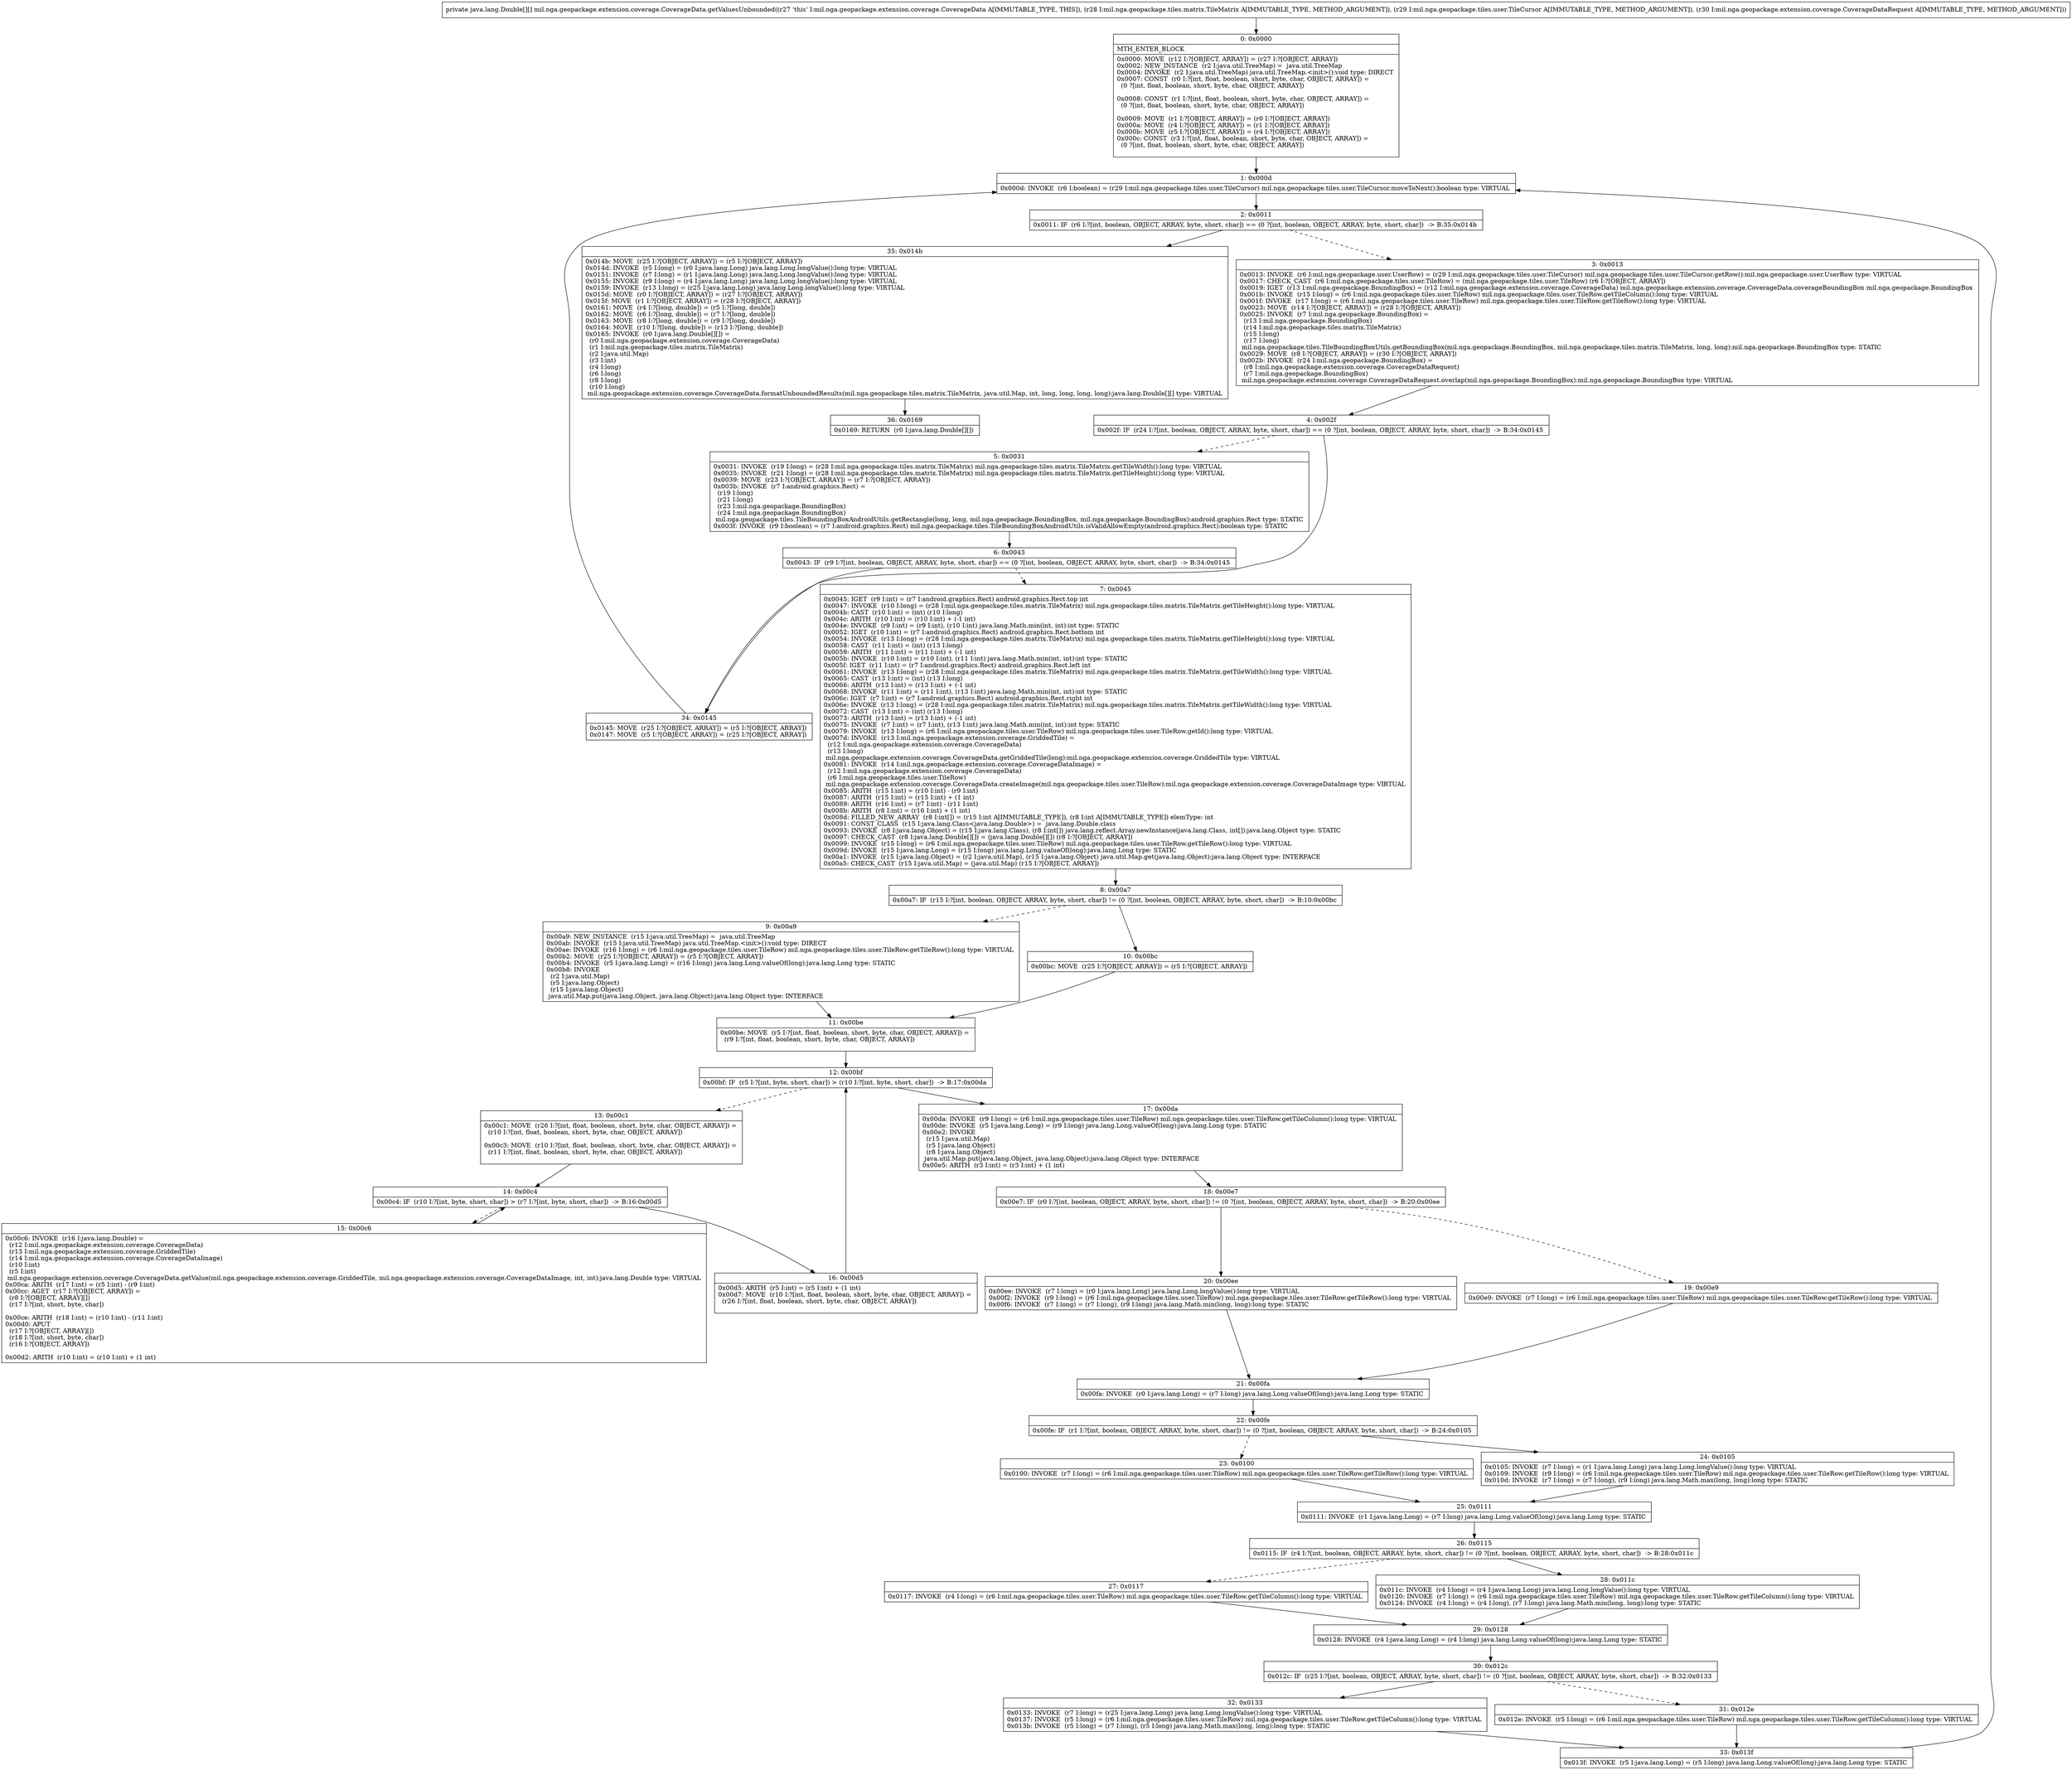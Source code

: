 digraph "CFG formil.nga.geopackage.extension.coverage.CoverageData.getValuesUnbounded(Lmil\/nga\/geopackage\/tiles\/matrix\/TileMatrix;Lmil\/nga\/geopackage\/tiles\/user\/TileCursor;Lmil\/nga\/geopackage\/extension\/coverage\/CoverageDataRequest;)[[Ljava\/lang\/Double;" {
Node_0 [shape=record,label="{0\:\ 0x0000|MTH_ENTER_BLOCK\l|0x0000: MOVE  (r12 I:?[OBJECT, ARRAY]) = (r27 I:?[OBJECT, ARRAY]) \l0x0002: NEW_INSTANCE  (r2 I:java.util.TreeMap) =  java.util.TreeMap \l0x0004: INVOKE  (r2 I:java.util.TreeMap) java.util.TreeMap.\<init\>():void type: DIRECT \l0x0007: CONST  (r0 I:?[int, float, boolean, short, byte, char, OBJECT, ARRAY]) = \l  (0 ?[int, float, boolean, short, byte, char, OBJECT, ARRAY])\l \l0x0008: CONST  (r1 I:?[int, float, boolean, short, byte, char, OBJECT, ARRAY]) = \l  (0 ?[int, float, boolean, short, byte, char, OBJECT, ARRAY])\l \l0x0009: MOVE  (r1 I:?[OBJECT, ARRAY]) = (r0 I:?[OBJECT, ARRAY]) \l0x000a: MOVE  (r4 I:?[OBJECT, ARRAY]) = (r1 I:?[OBJECT, ARRAY]) \l0x000b: MOVE  (r5 I:?[OBJECT, ARRAY]) = (r4 I:?[OBJECT, ARRAY]) \l0x000c: CONST  (r3 I:?[int, float, boolean, short, byte, char, OBJECT, ARRAY]) = \l  (0 ?[int, float, boolean, short, byte, char, OBJECT, ARRAY])\l \l}"];
Node_1 [shape=record,label="{1\:\ 0x000d|0x000d: INVOKE  (r6 I:boolean) = (r29 I:mil.nga.geopackage.tiles.user.TileCursor) mil.nga.geopackage.tiles.user.TileCursor.moveToNext():boolean type: VIRTUAL \l}"];
Node_2 [shape=record,label="{2\:\ 0x0011|0x0011: IF  (r6 I:?[int, boolean, OBJECT, ARRAY, byte, short, char]) == (0 ?[int, boolean, OBJECT, ARRAY, byte, short, char])  \-\> B:35:0x014b \l}"];
Node_3 [shape=record,label="{3\:\ 0x0013|0x0013: INVOKE  (r6 I:mil.nga.geopackage.user.UserRow) = (r29 I:mil.nga.geopackage.tiles.user.TileCursor) mil.nga.geopackage.tiles.user.TileCursor.getRow():mil.nga.geopackage.user.UserRow type: VIRTUAL \l0x0017: CHECK_CAST  (r6 I:mil.nga.geopackage.tiles.user.TileRow) = (mil.nga.geopackage.tiles.user.TileRow) (r6 I:?[OBJECT, ARRAY]) \l0x0019: IGET  (r13 I:mil.nga.geopackage.BoundingBox) = (r12 I:mil.nga.geopackage.extension.coverage.CoverageData) mil.nga.geopackage.extension.coverage.CoverageData.coverageBoundingBox mil.nga.geopackage.BoundingBox \l0x001b: INVOKE  (r15 I:long) = (r6 I:mil.nga.geopackage.tiles.user.TileRow) mil.nga.geopackage.tiles.user.TileRow.getTileColumn():long type: VIRTUAL \l0x001f: INVOKE  (r17 I:long) = (r6 I:mil.nga.geopackage.tiles.user.TileRow) mil.nga.geopackage.tiles.user.TileRow.getTileRow():long type: VIRTUAL \l0x0023: MOVE  (r14 I:?[OBJECT, ARRAY]) = (r28 I:?[OBJECT, ARRAY]) \l0x0025: INVOKE  (r7 I:mil.nga.geopackage.BoundingBox) = \l  (r13 I:mil.nga.geopackage.BoundingBox)\l  (r14 I:mil.nga.geopackage.tiles.matrix.TileMatrix)\l  (r15 I:long)\l  (r17 I:long)\l mil.nga.geopackage.tiles.TileBoundingBoxUtils.getBoundingBox(mil.nga.geopackage.BoundingBox, mil.nga.geopackage.tiles.matrix.TileMatrix, long, long):mil.nga.geopackage.BoundingBox type: STATIC \l0x0029: MOVE  (r8 I:?[OBJECT, ARRAY]) = (r30 I:?[OBJECT, ARRAY]) \l0x002b: INVOKE  (r24 I:mil.nga.geopackage.BoundingBox) = \l  (r8 I:mil.nga.geopackage.extension.coverage.CoverageDataRequest)\l  (r7 I:mil.nga.geopackage.BoundingBox)\l mil.nga.geopackage.extension.coverage.CoverageDataRequest.overlap(mil.nga.geopackage.BoundingBox):mil.nga.geopackage.BoundingBox type: VIRTUAL \l}"];
Node_4 [shape=record,label="{4\:\ 0x002f|0x002f: IF  (r24 I:?[int, boolean, OBJECT, ARRAY, byte, short, char]) == (0 ?[int, boolean, OBJECT, ARRAY, byte, short, char])  \-\> B:34:0x0145 \l}"];
Node_5 [shape=record,label="{5\:\ 0x0031|0x0031: INVOKE  (r19 I:long) = (r28 I:mil.nga.geopackage.tiles.matrix.TileMatrix) mil.nga.geopackage.tiles.matrix.TileMatrix.getTileWidth():long type: VIRTUAL \l0x0035: INVOKE  (r21 I:long) = (r28 I:mil.nga.geopackage.tiles.matrix.TileMatrix) mil.nga.geopackage.tiles.matrix.TileMatrix.getTileHeight():long type: VIRTUAL \l0x0039: MOVE  (r23 I:?[OBJECT, ARRAY]) = (r7 I:?[OBJECT, ARRAY]) \l0x003b: INVOKE  (r7 I:android.graphics.Rect) = \l  (r19 I:long)\l  (r21 I:long)\l  (r23 I:mil.nga.geopackage.BoundingBox)\l  (r24 I:mil.nga.geopackage.BoundingBox)\l mil.nga.geopackage.tiles.TileBoundingBoxAndroidUtils.getRectangle(long, long, mil.nga.geopackage.BoundingBox, mil.nga.geopackage.BoundingBox):android.graphics.Rect type: STATIC \l0x003f: INVOKE  (r9 I:boolean) = (r7 I:android.graphics.Rect) mil.nga.geopackage.tiles.TileBoundingBoxAndroidUtils.isValidAllowEmpty(android.graphics.Rect):boolean type: STATIC \l}"];
Node_6 [shape=record,label="{6\:\ 0x0043|0x0043: IF  (r9 I:?[int, boolean, OBJECT, ARRAY, byte, short, char]) == (0 ?[int, boolean, OBJECT, ARRAY, byte, short, char])  \-\> B:34:0x0145 \l}"];
Node_7 [shape=record,label="{7\:\ 0x0045|0x0045: IGET  (r9 I:int) = (r7 I:android.graphics.Rect) android.graphics.Rect.top int \l0x0047: INVOKE  (r10 I:long) = (r28 I:mil.nga.geopackage.tiles.matrix.TileMatrix) mil.nga.geopackage.tiles.matrix.TileMatrix.getTileHeight():long type: VIRTUAL \l0x004b: CAST  (r10 I:int) = (int) (r10 I:long) \l0x004c: ARITH  (r10 I:int) = (r10 I:int) + (\-1 int) \l0x004e: INVOKE  (r9 I:int) = (r9 I:int), (r10 I:int) java.lang.Math.min(int, int):int type: STATIC \l0x0052: IGET  (r10 I:int) = (r7 I:android.graphics.Rect) android.graphics.Rect.bottom int \l0x0054: INVOKE  (r13 I:long) = (r28 I:mil.nga.geopackage.tiles.matrix.TileMatrix) mil.nga.geopackage.tiles.matrix.TileMatrix.getTileHeight():long type: VIRTUAL \l0x0058: CAST  (r11 I:int) = (int) (r13 I:long) \l0x0059: ARITH  (r11 I:int) = (r11 I:int) + (\-1 int) \l0x005b: INVOKE  (r10 I:int) = (r10 I:int), (r11 I:int) java.lang.Math.min(int, int):int type: STATIC \l0x005f: IGET  (r11 I:int) = (r7 I:android.graphics.Rect) android.graphics.Rect.left int \l0x0061: INVOKE  (r13 I:long) = (r28 I:mil.nga.geopackage.tiles.matrix.TileMatrix) mil.nga.geopackage.tiles.matrix.TileMatrix.getTileWidth():long type: VIRTUAL \l0x0065: CAST  (r13 I:int) = (int) (r13 I:long) \l0x0066: ARITH  (r13 I:int) = (r13 I:int) + (\-1 int) \l0x0068: INVOKE  (r11 I:int) = (r11 I:int), (r13 I:int) java.lang.Math.min(int, int):int type: STATIC \l0x006c: IGET  (r7 I:int) = (r7 I:android.graphics.Rect) android.graphics.Rect.right int \l0x006e: INVOKE  (r13 I:long) = (r28 I:mil.nga.geopackage.tiles.matrix.TileMatrix) mil.nga.geopackage.tiles.matrix.TileMatrix.getTileWidth():long type: VIRTUAL \l0x0072: CAST  (r13 I:int) = (int) (r13 I:long) \l0x0073: ARITH  (r13 I:int) = (r13 I:int) + (\-1 int) \l0x0075: INVOKE  (r7 I:int) = (r7 I:int), (r13 I:int) java.lang.Math.min(int, int):int type: STATIC \l0x0079: INVOKE  (r13 I:long) = (r6 I:mil.nga.geopackage.tiles.user.TileRow) mil.nga.geopackage.tiles.user.TileRow.getId():long type: VIRTUAL \l0x007d: INVOKE  (r13 I:mil.nga.geopackage.extension.coverage.GriddedTile) = \l  (r12 I:mil.nga.geopackage.extension.coverage.CoverageData)\l  (r13 I:long)\l mil.nga.geopackage.extension.coverage.CoverageData.getGriddedTile(long):mil.nga.geopackage.extension.coverage.GriddedTile type: VIRTUAL \l0x0081: INVOKE  (r14 I:mil.nga.geopackage.extension.coverage.CoverageDataImage) = \l  (r12 I:mil.nga.geopackage.extension.coverage.CoverageData)\l  (r6 I:mil.nga.geopackage.tiles.user.TileRow)\l mil.nga.geopackage.extension.coverage.CoverageData.createImage(mil.nga.geopackage.tiles.user.TileRow):mil.nga.geopackage.extension.coverage.CoverageDataImage type: VIRTUAL \l0x0085: ARITH  (r15 I:int) = (r10 I:int) \- (r9 I:int) \l0x0087: ARITH  (r15 I:int) = (r15 I:int) + (1 int) \l0x0089: ARITH  (r16 I:int) = (r7 I:int) \- (r11 I:int) \l0x008b: ARITH  (r8 I:int) = (r16 I:int) + (1 int) \l0x008d: FILLED_NEW_ARRAY  (r8 I:int[]) = (r15 I:int A[IMMUTABLE_TYPE]), (r8 I:int A[IMMUTABLE_TYPE]) elemType: int \l0x0091: CONST_CLASS  (r15 I:java.lang.Class\<java.lang.Double\>) =  java.lang.Double.class \l0x0093: INVOKE  (r8 I:java.lang.Object) = (r15 I:java.lang.Class), (r8 I:int[]) java.lang.reflect.Array.newInstance(java.lang.Class, int[]):java.lang.Object type: STATIC \l0x0097: CHECK_CAST  (r8 I:java.lang.Double[][]) = (java.lang.Double[][]) (r8 I:?[OBJECT, ARRAY]) \l0x0099: INVOKE  (r15 I:long) = (r6 I:mil.nga.geopackage.tiles.user.TileRow) mil.nga.geopackage.tiles.user.TileRow.getTileRow():long type: VIRTUAL \l0x009d: INVOKE  (r15 I:java.lang.Long) = (r15 I:long) java.lang.Long.valueOf(long):java.lang.Long type: STATIC \l0x00a1: INVOKE  (r15 I:java.lang.Object) = (r2 I:java.util.Map), (r15 I:java.lang.Object) java.util.Map.get(java.lang.Object):java.lang.Object type: INTERFACE \l0x00a5: CHECK_CAST  (r15 I:java.util.Map) = (java.util.Map) (r15 I:?[OBJECT, ARRAY]) \l}"];
Node_8 [shape=record,label="{8\:\ 0x00a7|0x00a7: IF  (r15 I:?[int, boolean, OBJECT, ARRAY, byte, short, char]) != (0 ?[int, boolean, OBJECT, ARRAY, byte, short, char])  \-\> B:10:0x00bc \l}"];
Node_9 [shape=record,label="{9\:\ 0x00a9|0x00a9: NEW_INSTANCE  (r15 I:java.util.TreeMap) =  java.util.TreeMap \l0x00ab: INVOKE  (r15 I:java.util.TreeMap) java.util.TreeMap.\<init\>():void type: DIRECT \l0x00ae: INVOKE  (r16 I:long) = (r6 I:mil.nga.geopackage.tiles.user.TileRow) mil.nga.geopackage.tiles.user.TileRow.getTileRow():long type: VIRTUAL \l0x00b2: MOVE  (r25 I:?[OBJECT, ARRAY]) = (r5 I:?[OBJECT, ARRAY]) \l0x00b4: INVOKE  (r5 I:java.lang.Long) = (r16 I:long) java.lang.Long.valueOf(long):java.lang.Long type: STATIC \l0x00b8: INVOKE  \l  (r2 I:java.util.Map)\l  (r5 I:java.lang.Object)\l  (r15 I:java.lang.Object)\l java.util.Map.put(java.lang.Object, java.lang.Object):java.lang.Object type: INTERFACE \l}"];
Node_10 [shape=record,label="{10\:\ 0x00bc|0x00bc: MOVE  (r25 I:?[OBJECT, ARRAY]) = (r5 I:?[OBJECT, ARRAY]) \l}"];
Node_11 [shape=record,label="{11\:\ 0x00be|0x00be: MOVE  (r5 I:?[int, float, boolean, short, byte, char, OBJECT, ARRAY]) = \l  (r9 I:?[int, float, boolean, short, byte, char, OBJECT, ARRAY])\l \l}"];
Node_12 [shape=record,label="{12\:\ 0x00bf|0x00bf: IF  (r5 I:?[int, byte, short, char]) \> (r10 I:?[int, byte, short, char])  \-\> B:17:0x00da \l}"];
Node_13 [shape=record,label="{13\:\ 0x00c1|0x00c1: MOVE  (r26 I:?[int, float, boolean, short, byte, char, OBJECT, ARRAY]) = \l  (r10 I:?[int, float, boolean, short, byte, char, OBJECT, ARRAY])\l \l0x00c3: MOVE  (r10 I:?[int, float, boolean, short, byte, char, OBJECT, ARRAY]) = \l  (r11 I:?[int, float, boolean, short, byte, char, OBJECT, ARRAY])\l \l}"];
Node_14 [shape=record,label="{14\:\ 0x00c4|0x00c4: IF  (r10 I:?[int, byte, short, char]) \> (r7 I:?[int, byte, short, char])  \-\> B:16:0x00d5 \l}"];
Node_15 [shape=record,label="{15\:\ 0x00c6|0x00c6: INVOKE  (r16 I:java.lang.Double) = \l  (r12 I:mil.nga.geopackage.extension.coverage.CoverageData)\l  (r13 I:mil.nga.geopackage.extension.coverage.GriddedTile)\l  (r14 I:mil.nga.geopackage.extension.coverage.CoverageDataImage)\l  (r10 I:int)\l  (r5 I:int)\l mil.nga.geopackage.extension.coverage.CoverageData.getValue(mil.nga.geopackage.extension.coverage.GriddedTile, mil.nga.geopackage.extension.coverage.CoverageDataImage, int, int):java.lang.Double type: VIRTUAL \l0x00ca: ARITH  (r17 I:int) = (r5 I:int) \- (r9 I:int) \l0x00cc: AGET  (r17 I:?[OBJECT, ARRAY]) = \l  (r8 I:?[OBJECT, ARRAY][])\l  (r17 I:?[int, short, byte, char])\l \l0x00ce: ARITH  (r18 I:int) = (r10 I:int) \- (r11 I:int) \l0x00d0: APUT  \l  (r17 I:?[OBJECT, ARRAY][])\l  (r18 I:?[int, short, byte, char])\l  (r16 I:?[OBJECT, ARRAY])\l \l0x00d2: ARITH  (r10 I:int) = (r10 I:int) + (1 int) \l}"];
Node_16 [shape=record,label="{16\:\ 0x00d5|0x00d5: ARITH  (r5 I:int) = (r5 I:int) + (1 int) \l0x00d7: MOVE  (r10 I:?[int, float, boolean, short, byte, char, OBJECT, ARRAY]) = \l  (r26 I:?[int, float, boolean, short, byte, char, OBJECT, ARRAY])\l \l}"];
Node_17 [shape=record,label="{17\:\ 0x00da|0x00da: INVOKE  (r9 I:long) = (r6 I:mil.nga.geopackage.tiles.user.TileRow) mil.nga.geopackage.tiles.user.TileRow.getTileColumn():long type: VIRTUAL \l0x00de: INVOKE  (r5 I:java.lang.Long) = (r9 I:long) java.lang.Long.valueOf(long):java.lang.Long type: STATIC \l0x00e2: INVOKE  \l  (r15 I:java.util.Map)\l  (r5 I:java.lang.Object)\l  (r8 I:java.lang.Object)\l java.util.Map.put(java.lang.Object, java.lang.Object):java.lang.Object type: INTERFACE \l0x00e5: ARITH  (r3 I:int) = (r3 I:int) + (1 int) \l}"];
Node_18 [shape=record,label="{18\:\ 0x00e7|0x00e7: IF  (r0 I:?[int, boolean, OBJECT, ARRAY, byte, short, char]) != (0 ?[int, boolean, OBJECT, ARRAY, byte, short, char])  \-\> B:20:0x00ee \l}"];
Node_19 [shape=record,label="{19\:\ 0x00e9|0x00e9: INVOKE  (r7 I:long) = (r6 I:mil.nga.geopackage.tiles.user.TileRow) mil.nga.geopackage.tiles.user.TileRow.getTileRow():long type: VIRTUAL \l}"];
Node_20 [shape=record,label="{20\:\ 0x00ee|0x00ee: INVOKE  (r7 I:long) = (r0 I:java.lang.Long) java.lang.Long.longValue():long type: VIRTUAL \l0x00f2: INVOKE  (r9 I:long) = (r6 I:mil.nga.geopackage.tiles.user.TileRow) mil.nga.geopackage.tiles.user.TileRow.getTileRow():long type: VIRTUAL \l0x00f6: INVOKE  (r7 I:long) = (r7 I:long), (r9 I:long) java.lang.Math.min(long, long):long type: STATIC \l}"];
Node_21 [shape=record,label="{21\:\ 0x00fa|0x00fa: INVOKE  (r0 I:java.lang.Long) = (r7 I:long) java.lang.Long.valueOf(long):java.lang.Long type: STATIC \l}"];
Node_22 [shape=record,label="{22\:\ 0x00fe|0x00fe: IF  (r1 I:?[int, boolean, OBJECT, ARRAY, byte, short, char]) != (0 ?[int, boolean, OBJECT, ARRAY, byte, short, char])  \-\> B:24:0x0105 \l}"];
Node_23 [shape=record,label="{23\:\ 0x0100|0x0100: INVOKE  (r7 I:long) = (r6 I:mil.nga.geopackage.tiles.user.TileRow) mil.nga.geopackage.tiles.user.TileRow.getTileRow():long type: VIRTUAL \l}"];
Node_24 [shape=record,label="{24\:\ 0x0105|0x0105: INVOKE  (r7 I:long) = (r1 I:java.lang.Long) java.lang.Long.longValue():long type: VIRTUAL \l0x0109: INVOKE  (r9 I:long) = (r6 I:mil.nga.geopackage.tiles.user.TileRow) mil.nga.geopackage.tiles.user.TileRow.getTileRow():long type: VIRTUAL \l0x010d: INVOKE  (r7 I:long) = (r7 I:long), (r9 I:long) java.lang.Math.max(long, long):long type: STATIC \l}"];
Node_25 [shape=record,label="{25\:\ 0x0111|0x0111: INVOKE  (r1 I:java.lang.Long) = (r7 I:long) java.lang.Long.valueOf(long):java.lang.Long type: STATIC \l}"];
Node_26 [shape=record,label="{26\:\ 0x0115|0x0115: IF  (r4 I:?[int, boolean, OBJECT, ARRAY, byte, short, char]) != (0 ?[int, boolean, OBJECT, ARRAY, byte, short, char])  \-\> B:28:0x011c \l}"];
Node_27 [shape=record,label="{27\:\ 0x0117|0x0117: INVOKE  (r4 I:long) = (r6 I:mil.nga.geopackage.tiles.user.TileRow) mil.nga.geopackage.tiles.user.TileRow.getTileColumn():long type: VIRTUAL \l}"];
Node_28 [shape=record,label="{28\:\ 0x011c|0x011c: INVOKE  (r4 I:long) = (r4 I:java.lang.Long) java.lang.Long.longValue():long type: VIRTUAL \l0x0120: INVOKE  (r7 I:long) = (r6 I:mil.nga.geopackage.tiles.user.TileRow) mil.nga.geopackage.tiles.user.TileRow.getTileColumn():long type: VIRTUAL \l0x0124: INVOKE  (r4 I:long) = (r4 I:long), (r7 I:long) java.lang.Math.min(long, long):long type: STATIC \l}"];
Node_29 [shape=record,label="{29\:\ 0x0128|0x0128: INVOKE  (r4 I:java.lang.Long) = (r4 I:long) java.lang.Long.valueOf(long):java.lang.Long type: STATIC \l}"];
Node_30 [shape=record,label="{30\:\ 0x012c|0x012c: IF  (r25 I:?[int, boolean, OBJECT, ARRAY, byte, short, char]) != (0 ?[int, boolean, OBJECT, ARRAY, byte, short, char])  \-\> B:32:0x0133 \l}"];
Node_31 [shape=record,label="{31\:\ 0x012e|0x012e: INVOKE  (r5 I:long) = (r6 I:mil.nga.geopackage.tiles.user.TileRow) mil.nga.geopackage.tiles.user.TileRow.getTileColumn():long type: VIRTUAL \l}"];
Node_32 [shape=record,label="{32\:\ 0x0133|0x0133: INVOKE  (r7 I:long) = (r25 I:java.lang.Long) java.lang.Long.longValue():long type: VIRTUAL \l0x0137: INVOKE  (r5 I:long) = (r6 I:mil.nga.geopackage.tiles.user.TileRow) mil.nga.geopackage.tiles.user.TileRow.getTileColumn():long type: VIRTUAL \l0x013b: INVOKE  (r5 I:long) = (r7 I:long), (r5 I:long) java.lang.Math.max(long, long):long type: STATIC \l}"];
Node_33 [shape=record,label="{33\:\ 0x013f|0x013f: INVOKE  (r5 I:java.lang.Long) = (r5 I:long) java.lang.Long.valueOf(long):java.lang.Long type: STATIC \l}"];
Node_34 [shape=record,label="{34\:\ 0x0145|0x0145: MOVE  (r25 I:?[OBJECT, ARRAY]) = (r5 I:?[OBJECT, ARRAY]) \l0x0147: MOVE  (r5 I:?[OBJECT, ARRAY]) = (r25 I:?[OBJECT, ARRAY]) \l}"];
Node_35 [shape=record,label="{35\:\ 0x014b|0x014b: MOVE  (r25 I:?[OBJECT, ARRAY]) = (r5 I:?[OBJECT, ARRAY]) \l0x014d: INVOKE  (r5 I:long) = (r0 I:java.lang.Long) java.lang.Long.longValue():long type: VIRTUAL \l0x0151: INVOKE  (r7 I:long) = (r1 I:java.lang.Long) java.lang.Long.longValue():long type: VIRTUAL \l0x0155: INVOKE  (r9 I:long) = (r4 I:java.lang.Long) java.lang.Long.longValue():long type: VIRTUAL \l0x0159: INVOKE  (r13 I:long) = (r25 I:java.lang.Long) java.lang.Long.longValue():long type: VIRTUAL \l0x015d: MOVE  (r0 I:?[OBJECT, ARRAY]) = (r27 I:?[OBJECT, ARRAY]) \l0x015f: MOVE  (r1 I:?[OBJECT, ARRAY]) = (r28 I:?[OBJECT, ARRAY]) \l0x0161: MOVE  (r4 I:?[long, double]) = (r5 I:?[long, double]) \l0x0162: MOVE  (r6 I:?[long, double]) = (r7 I:?[long, double]) \l0x0163: MOVE  (r8 I:?[long, double]) = (r9 I:?[long, double]) \l0x0164: MOVE  (r10 I:?[long, double]) = (r13 I:?[long, double]) \l0x0165: INVOKE  (r0 I:java.lang.Double[][]) = \l  (r0 I:mil.nga.geopackage.extension.coverage.CoverageData)\l  (r1 I:mil.nga.geopackage.tiles.matrix.TileMatrix)\l  (r2 I:java.util.Map)\l  (r3 I:int)\l  (r4 I:long)\l  (r6 I:long)\l  (r8 I:long)\l  (r10 I:long)\l mil.nga.geopackage.extension.coverage.CoverageData.formatUnboundedResults(mil.nga.geopackage.tiles.matrix.TileMatrix, java.util.Map, int, long, long, long, long):java.lang.Double[][] type: VIRTUAL \l}"];
Node_36 [shape=record,label="{36\:\ 0x0169|0x0169: RETURN  (r0 I:java.lang.Double[][]) \l}"];
MethodNode[shape=record,label="{private java.lang.Double[][] mil.nga.geopackage.extension.coverage.CoverageData.getValuesUnbounded((r27 'this' I:mil.nga.geopackage.extension.coverage.CoverageData A[IMMUTABLE_TYPE, THIS]), (r28 I:mil.nga.geopackage.tiles.matrix.TileMatrix A[IMMUTABLE_TYPE, METHOD_ARGUMENT]), (r29 I:mil.nga.geopackage.tiles.user.TileCursor A[IMMUTABLE_TYPE, METHOD_ARGUMENT]), (r30 I:mil.nga.geopackage.extension.coverage.CoverageDataRequest A[IMMUTABLE_TYPE, METHOD_ARGUMENT])) }"];
MethodNode -> Node_0;
Node_0 -> Node_1;
Node_1 -> Node_2;
Node_2 -> Node_3[style=dashed];
Node_2 -> Node_35;
Node_3 -> Node_4;
Node_4 -> Node_5[style=dashed];
Node_4 -> Node_34;
Node_5 -> Node_6;
Node_6 -> Node_7[style=dashed];
Node_6 -> Node_34;
Node_7 -> Node_8;
Node_8 -> Node_9[style=dashed];
Node_8 -> Node_10;
Node_9 -> Node_11;
Node_10 -> Node_11;
Node_11 -> Node_12;
Node_12 -> Node_13[style=dashed];
Node_12 -> Node_17;
Node_13 -> Node_14;
Node_14 -> Node_15[style=dashed];
Node_14 -> Node_16;
Node_15 -> Node_14;
Node_16 -> Node_12;
Node_17 -> Node_18;
Node_18 -> Node_19[style=dashed];
Node_18 -> Node_20;
Node_19 -> Node_21;
Node_20 -> Node_21;
Node_21 -> Node_22;
Node_22 -> Node_23[style=dashed];
Node_22 -> Node_24;
Node_23 -> Node_25;
Node_24 -> Node_25;
Node_25 -> Node_26;
Node_26 -> Node_27[style=dashed];
Node_26 -> Node_28;
Node_27 -> Node_29;
Node_28 -> Node_29;
Node_29 -> Node_30;
Node_30 -> Node_31[style=dashed];
Node_30 -> Node_32;
Node_31 -> Node_33;
Node_32 -> Node_33;
Node_33 -> Node_1;
Node_34 -> Node_1;
Node_35 -> Node_36;
}

